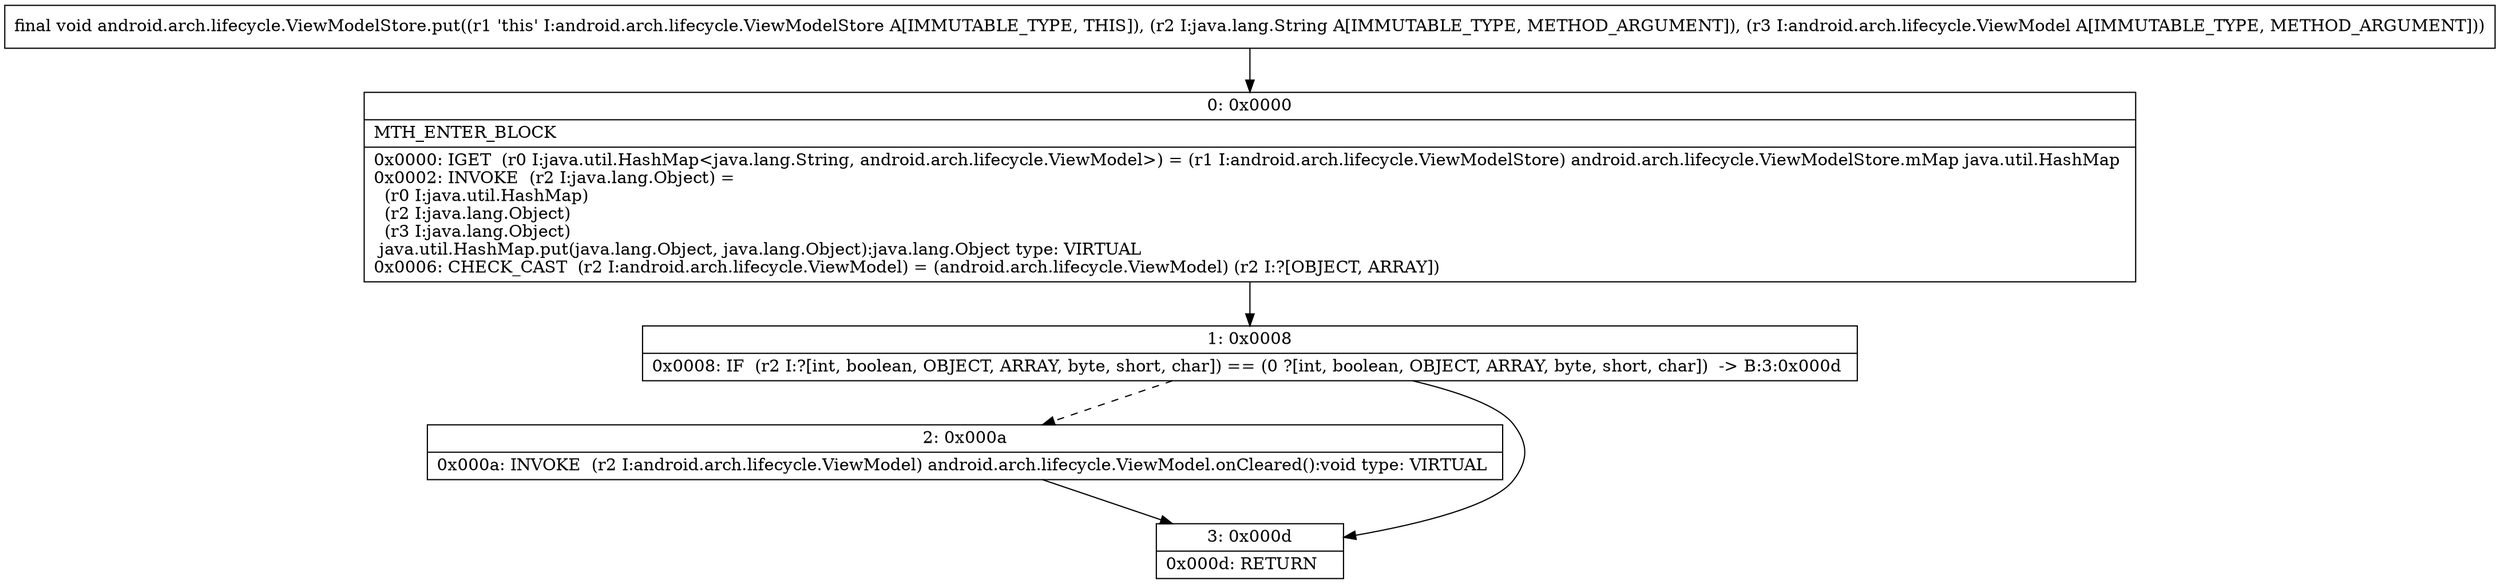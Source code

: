 digraph "CFG forandroid.arch.lifecycle.ViewModelStore.put(Ljava\/lang\/String;Landroid\/arch\/lifecycle\/ViewModel;)V" {
Node_0 [shape=record,label="{0\:\ 0x0000|MTH_ENTER_BLOCK\l|0x0000: IGET  (r0 I:java.util.HashMap\<java.lang.String, android.arch.lifecycle.ViewModel\>) = (r1 I:android.arch.lifecycle.ViewModelStore) android.arch.lifecycle.ViewModelStore.mMap java.util.HashMap \l0x0002: INVOKE  (r2 I:java.lang.Object) = \l  (r0 I:java.util.HashMap)\l  (r2 I:java.lang.Object)\l  (r3 I:java.lang.Object)\l java.util.HashMap.put(java.lang.Object, java.lang.Object):java.lang.Object type: VIRTUAL \l0x0006: CHECK_CAST  (r2 I:android.arch.lifecycle.ViewModel) = (android.arch.lifecycle.ViewModel) (r2 I:?[OBJECT, ARRAY]) \l}"];
Node_1 [shape=record,label="{1\:\ 0x0008|0x0008: IF  (r2 I:?[int, boolean, OBJECT, ARRAY, byte, short, char]) == (0 ?[int, boolean, OBJECT, ARRAY, byte, short, char])  \-\> B:3:0x000d \l}"];
Node_2 [shape=record,label="{2\:\ 0x000a|0x000a: INVOKE  (r2 I:android.arch.lifecycle.ViewModel) android.arch.lifecycle.ViewModel.onCleared():void type: VIRTUAL \l}"];
Node_3 [shape=record,label="{3\:\ 0x000d|0x000d: RETURN   \l}"];
MethodNode[shape=record,label="{final void android.arch.lifecycle.ViewModelStore.put((r1 'this' I:android.arch.lifecycle.ViewModelStore A[IMMUTABLE_TYPE, THIS]), (r2 I:java.lang.String A[IMMUTABLE_TYPE, METHOD_ARGUMENT]), (r3 I:android.arch.lifecycle.ViewModel A[IMMUTABLE_TYPE, METHOD_ARGUMENT])) }"];
MethodNode -> Node_0;
Node_0 -> Node_1;
Node_1 -> Node_2[style=dashed];
Node_1 -> Node_3;
Node_2 -> Node_3;
}

